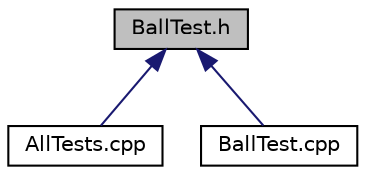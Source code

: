 digraph "BallTest.h"
{
  edge [fontname="Helvetica",fontsize="10",labelfontname="Helvetica",labelfontsize="10"];
  node [fontname="Helvetica",fontsize="10",shape=record];
  Node1 [label="BallTest.h",height=0.2,width=0.4,color="black", fillcolor="grey75", style="filled", fontcolor="black"];
  Node1 -> Node2 [dir="back",color="midnightblue",fontsize="10",style="solid"];
  Node2 [label="AllTests.cpp",height=0.2,width=0.4,color="black", fillcolor="white", style="filled",URL="$AllTests_8cpp.html"];
  Node1 -> Node3 [dir="back",color="midnightblue",fontsize="10",style="solid"];
  Node3 [label="BallTest.cpp",height=0.2,width=0.4,color="black", fillcolor="white", style="filled",URL="$BallTest_8cpp.html"];
}
